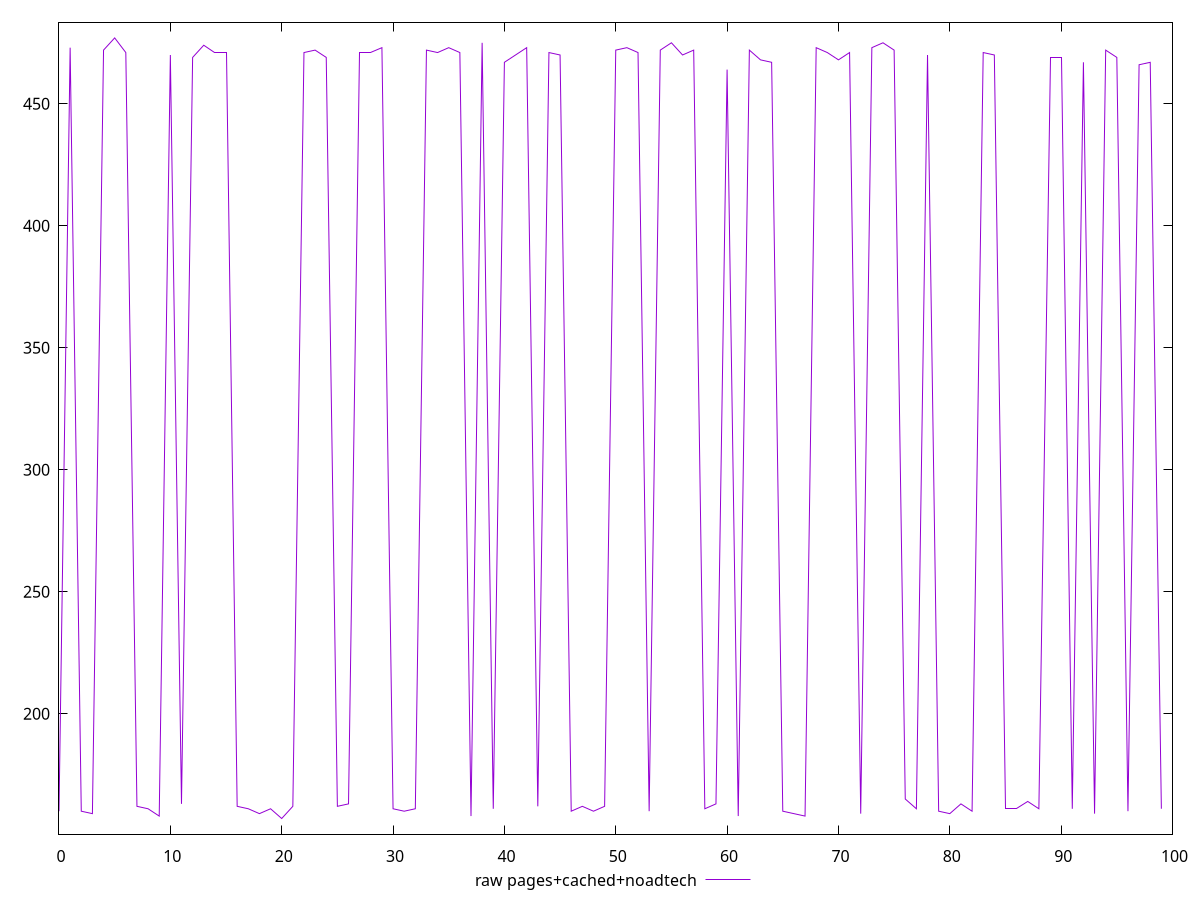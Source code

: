 $_rawPagesCachedNoadtech <<EOF
160
473
160
159
472
477
471
162
161
158
470
163
469
474
471
471
162
161
159
161
157
162
471
472
469
162
163
471
471
473
161
160
161
472
471
473
471
158
475
161
467
470
473
162
471
470
160
162
160
162
472
473
471
160
472
475
470
472
161
163
464
158
472
468
467
160
159
158
473
471
468
471
159
473
475
472
165
161
470
160
159
163
160
471
470
161
161
164
161
469
469
161
467
159
472
469
160
466
467
161
EOF
set key outside below
set terminal pngcairo
set output "report_00005_2020-11-02T22-26-11.212Z/render-blocking-resources/pages+cached+noadtech//raw.png"
set yrange [150.6:483.4]
plot $_rawPagesCachedNoadtech title "raw pages+cached+noadtech" with line ,